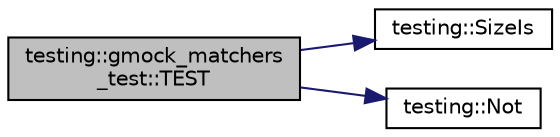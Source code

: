 digraph "testing::gmock_matchers_test::TEST"
{
  edge [fontname="Helvetica",fontsize="10",labelfontname="Helvetica",labelfontsize="10"];
  node [fontname="Helvetica",fontsize="10",shape=record];
  rankdir="LR";
  Node1506 [label="testing::gmock_matchers\l_test::TEST",height=0.2,width=0.4,color="black", fillcolor="grey75", style="filled", fontcolor="black"];
  Node1506 -> Node1507 [color="midnightblue",fontsize="10",style="solid",fontname="Helvetica"];
  Node1507 [label="testing::SizeIs",height=0.2,width=0.4,color="black", fillcolor="white", style="filled",URL="$d0/d75/namespacetesting.html#acd5e215558f95f1393c048a6d496060d"];
  Node1506 -> Node1508 [color="midnightblue",fontsize="10",style="solid",fontname="Helvetica"];
  Node1508 [label="testing::Not",height=0.2,width=0.4,color="black", fillcolor="white", style="filled",URL="$d0/d75/namespacetesting.html#a3d7d0dda7e51b13fe2f5aa28e23ed6b6"];
}
